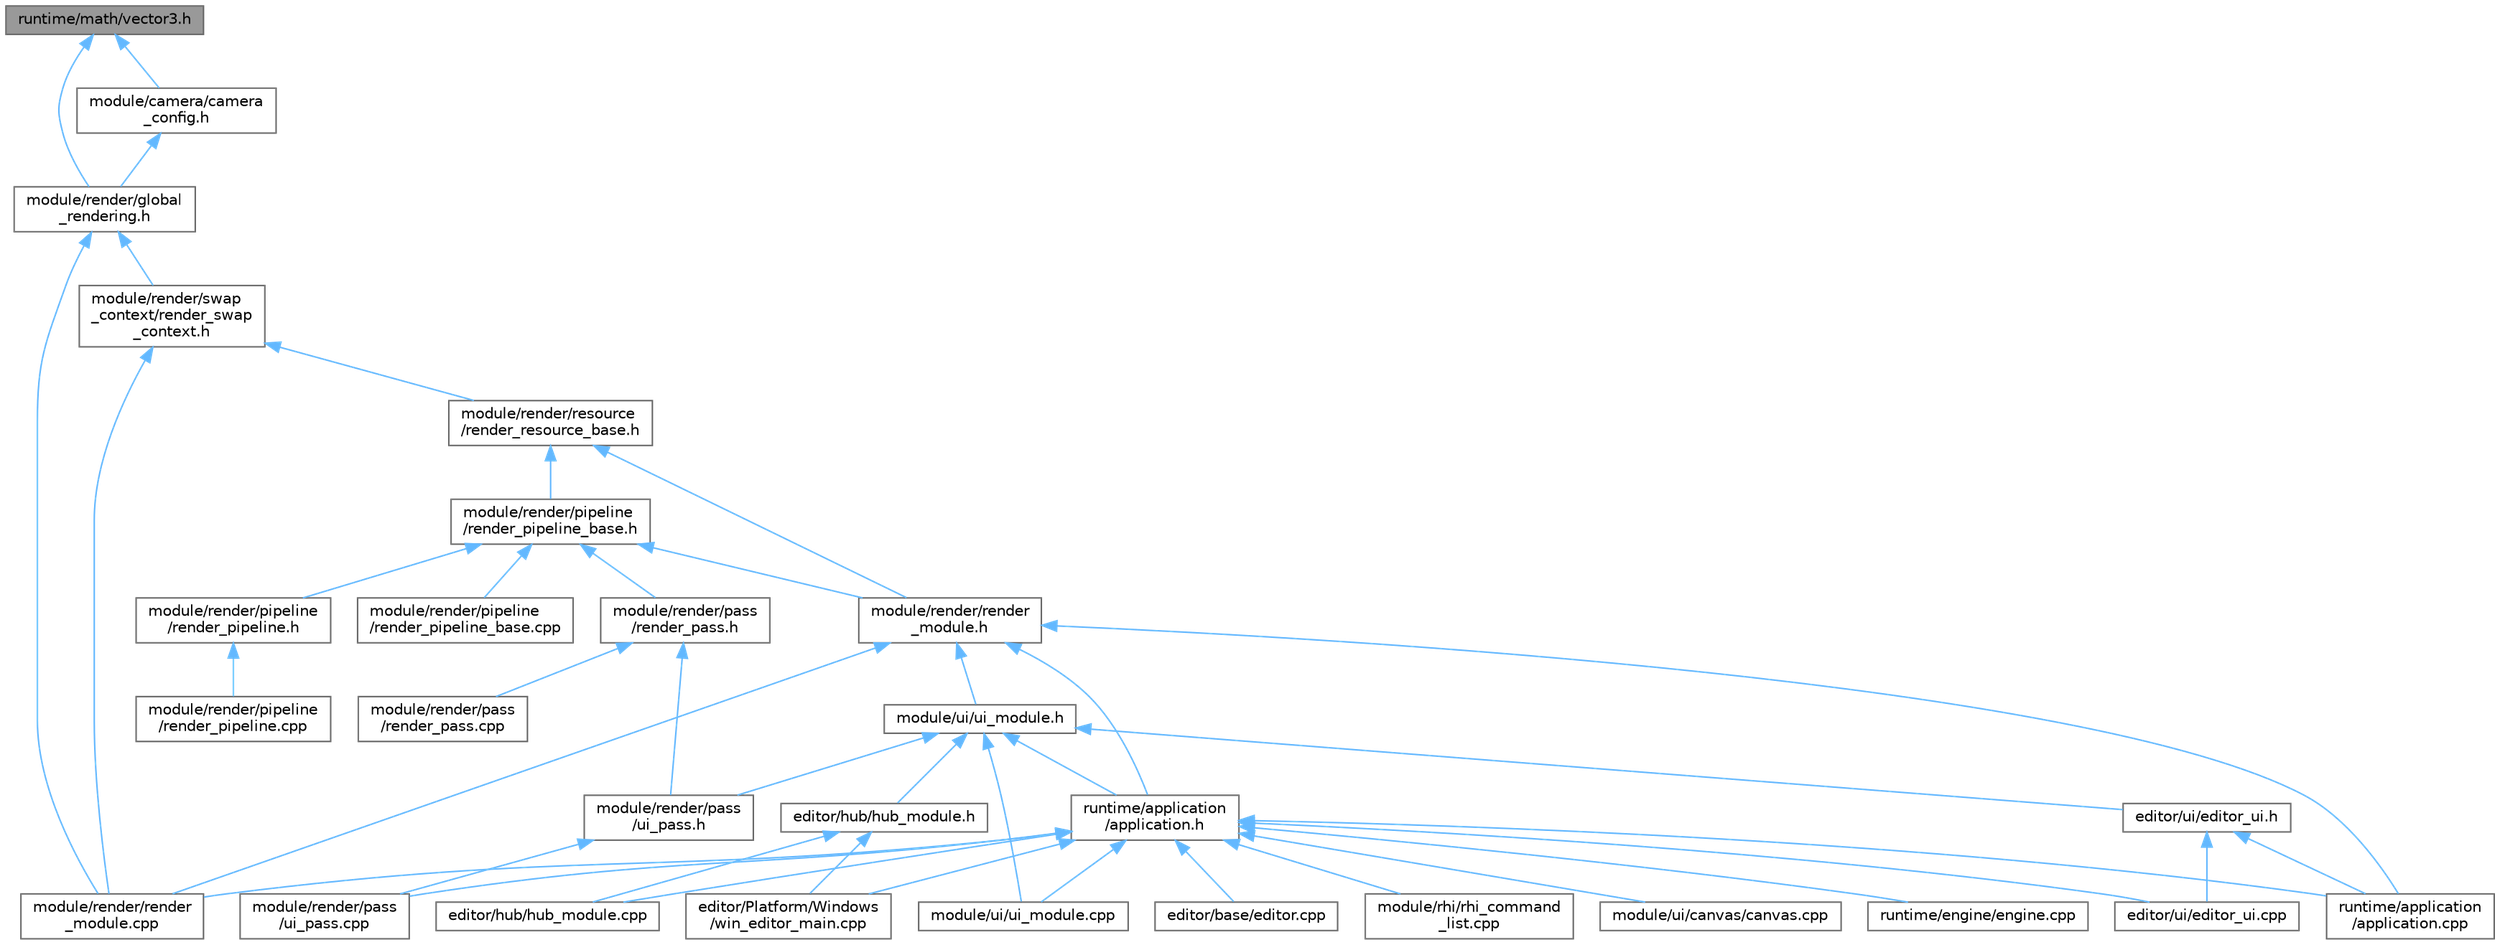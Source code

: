 digraph "runtime/math/vector3.h"
{
 // LATEX_PDF_SIZE
  bgcolor="transparent";
  edge [fontname=Helvetica,fontsize=10,labelfontname=Helvetica,labelfontsize=10];
  node [fontname=Helvetica,fontsize=10,shape=box,height=0.2,width=0.4];
  Node1 [id="Node000001",label="runtime/math/vector3.h",height=0.2,width=0.4,color="gray40", fillcolor="grey60", style="filled", fontcolor="black",tooltip=" "];
  Node1 -> Node2 [id="edge42_Node000001_Node000002",dir="back",color="steelblue1",style="solid",tooltip=" "];
  Node2 [id="Node000002",label="module/camera/camera\l_config.h",height=0.2,width=0.4,color="grey40", fillcolor="white", style="filled",URL="$camera__config_8h.html",tooltip=" "];
  Node2 -> Node3 [id="edge43_Node000002_Node000003",dir="back",color="steelblue1",style="solid",tooltip=" "];
  Node3 [id="Node000003",label="module/render/global\l_rendering.h",height=0.2,width=0.4,color="grey40", fillcolor="white", style="filled",URL="$global__rendering_8h.html",tooltip=" "];
  Node3 -> Node4 [id="edge44_Node000003_Node000004",dir="back",color="steelblue1",style="solid",tooltip=" "];
  Node4 [id="Node000004",label="module/render/render\l_module.cpp",height=0.2,width=0.4,color="grey40", fillcolor="white", style="filled",URL="$render__module_8cpp.html",tooltip=" "];
  Node3 -> Node5 [id="edge45_Node000003_Node000005",dir="back",color="steelblue1",style="solid",tooltip=" "];
  Node5 [id="Node000005",label="module/render/swap\l_context/render_swap\l_context.h",height=0.2,width=0.4,color="grey40", fillcolor="white", style="filled",URL="$render__swap__context_8h.html",tooltip=" "];
  Node5 -> Node4 [id="edge46_Node000005_Node000004",dir="back",color="steelblue1",style="solid",tooltip=" "];
  Node5 -> Node6 [id="edge47_Node000005_Node000006",dir="back",color="steelblue1",style="solid",tooltip=" "];
  Node6 [id="Node000006",label="module/render/resource\l/render_resource_base.h",height=0.2,width=0.4,color="grey40", fillcolor="white", style="filled",URL="$render__resource__base_8h.html",tooltip=" "];
  Node6 -> Node7 [id="edge48_Node000006_Node000007",dir="back",color="steelblue1",style="solid",tooltip=" "];
  Node7 [id="Node000007",label="module/render/pipeline\l/render_pipeline_base.h",height=0.2,width=0.4,color="grey40", fillcolor="white", style="filled",URL="$render__pipeline__base_8h.html",tooltip=" "];
  Node7 -> Node8 [id="edge49_Node000007_Node000008",dir="back",color="steelblue1",style="solid",tooltip=" "];
  Node8 [id="Node000008",label="module/render/pass\l/render_pass.h",height=0.2,width=0.4,color="grey40", fillcolor="white", style="filled",URL="$render__pass_8h.html",tooltip=" "];
  Node8 -> Node9 [id="edge50_Node000008_Node000009",dir="back",color="steelblue1",style="solid",tooltip=" "];
  Node9 [id="Node000009",label="module/render/pass\l/render_pass.cpp",height=0.2,width=0.4,color="grey40", fillcolor="white", style="filled",URL="$render__pass_8cpp.html",tooltip=" "];
  Node8 -> Node10 [id="edge51_Node000008_Node000010",dir="back",color="steelblue1",style="solid",tooltip=" "];
  Node10 [id="Node000010",label="module/render/pass\l/ui_pass.h",height=0.2,width=0.4,color="grey40", fillcolor="white", style="filled",URL="$ui__pass_8h.html",tooltip=" "];
  Node10 -> Node11 [id="edge52_Node000010_Node000011",dir="back",color="steelblue1",style="solid",tooltip=" "];
  Node11 [id="Node000011",label="module/render/pass\l/ui_pass.cpp",height=0.2,width=0.4,color="grey40", fillcolor="white", style="filled",URL="$ui__pass_8cpp.html",tooltip=" "];
  Node7 -> Node12 [id="edge53_Node000007_Node000012",dir="back",color="steelblue1",style="solid",tooltip=" "];
  Node12 [id="Node000012",label="module/render/pipeline\l/render_pipeline.h",height=0.2,width=0.4,color="grey40", fillcolor="white", style="filled",URL="$render__pipeline_8h.html",tooltip=" "];
  Node12 -> Node13 [id="edge54_Node000012_Node000013",dir="back",color="steelblue1",style="solid",tooltip=" "];
  Node13 [id="Node000013",label="module/render/pipeline\l/render_pipeline.cpp",height=0.2,width=0.4,color="grey40", fillcolor="white", style="filled",URL="$render__pipeline_8cpp.html",tooltip=" "];
  Node7 -> Node14 [id="edge55_Node000007_Node000014",dir="back",color="steelblue1",style="solid",tooltip=" "];
  Node14 [id="Node000014",label="module/render/pipeline\l/render_pipeline_base.cpp",height=0.2,width=0.4,color="grey40", fillcolor="white", style="filled",URL="$render__pipeline__base_8cpp.html",tooltip=" "];
  Node7 -> Node15 [id="edge56_Node000007_Node000015",dir="back",color="steelblue1",style="solid",tooltip=" "];
  Node15 [id="Node000015",label="module/render/render\l_module.h",height=0.2,width=0.4,color="grey40", fillcolor="white", style="filled",URL="$render__module_8h.html",tooltip=" "];
  Node15 -> Node4 [id="edge57_Node000015_Node000004",dir="back",color="steelblue1",style="solid",tooltip=" "];
  Node15 -> Node16 [id="edge58_Node000015_Node000016",dir="back",color="steelblue1",style="solid",tooltip=" "];
  Node16 [id="Node000016",label="module/ui/ui_module.h",height=0.2,width=0.4,color="grey40", fillcolor="white", style="filled",URL="$ui__module_8h.html",tooltip=" "];
  Node16 -> Node17 [id="edge59_Node000016_Node000017",dir="back",color="steelblue1",style="solid",tooltip=" "];
  Node17 [id="Node000017",label="editor/hub/hub_module.h",height=0.2,width=0.4,color="grey40", fillcolor="white", style="filled",URL="$hub__module_8h.html",tooltip=" "];
  Node17 -> Node18 [id="edge60_Node000017_Node000018",dir="back",color="steelblue1",style="solid",tooltip=" "];
  Node18 [id="Node000018",label="editor/Platform/Windows\l/win_editor_main.cpp",height=0.2,width=0.4,color="grey40", fillcolor="white", style="filled",URL="$win__editor__main_8cpp.html",tooltip=" "];
  Node17 -> Node19 [id="edge61_Node000017_Node000019",dir="back",color="steelblue1",style="solid",tooltip=" "];
  Node19 [id="Node000019",label="editor/hub/hub_module.cpp",height=0.2,width=0.4,color="grey40", fillcolor="white", style="filled",URL="$hub__module_8cpp.html",tooltip=" "];
  Node16 -> Node20 [id="edge62_Node000016_Node000020",dir="back",color="steelblue1",style="solid",tooltip=" "];
  Node20 [id="Node000020",label="editor/ui/editor_ui.h",height=0.2,width=0.4,color="grey40", fillcolor="white", style="filled",URL="$editor__ui_8h.html",tooltip=" "];
  Node20 -> Node21 [id="edge63_Node000020_Node000021",dir="back",color="steelblue1",style="solid",tooltip=" "];
  Node21 [id="Node000021",label="editor/ui/editor_ui.cpp",height=0.2,width=0.4,color="grey40", fillcolor="white", style="filled",URL="$editor__ui_8cpp.html",tooltip=" "];
  Node20 -> Node22 [id="edge64_Node000020_Node000022",dir="back",color="steelblue1",style="solid",tooltip=" "];
  Node22 [id="Node000022",label="runtime/application\l/application.cpp",height=0.2,width=0.4,color="grey40", fillcolor="white", style="filled",URL="$application_8cpp.html",tooltip=" "];
  Node16 -> Node10 [id="edge65_Node000016_Node000010",dir="back",color="steelblue1",style="solid",tooltip=" "];
  Node16 -> Node23 [id="edge66_Node000016_Node000023",dir="back",color="steelblue1",style="solid",tooltip=" "];
  Node23 [id="Node000023",label="module/ui/ui_module.cpp",height=0.2,width=0.4,color="grey40", fillcolor="white", style="filled",URL="$ui__module_8cpp.html",tooltip=" "];
  Node16 -> Node24 [id="edge67_Node000016_Node000024",dir="back",color="steelblue1",style="solid",tooltip=" "];
  Node24 [id="Node000024",label="runtime/application\l/application.h",height=0.2,width=0.4,color="grey40", fillcolor="white", style="filled",URL="$application_8h.html",tooltip=" "];
  Node24 -> Node18 [id="edge68_Node000024_Node000018",dir="back",color="steelblue1",style="solid",tooltip=" "];
  Node24 -> Node25 [id="edge69_Node000024_Node000025",dir="back",color="steelblue1",style="solid",tooltip=" "];
  Node25 [id="Node000025",label="editor/base/editor.cpp",height=0.2,width=0.4,color="grey40", fillcolor="white", style="filled",URL="$editor_8cpp.html",tooltip=" "];
  Node24 -> Node19 [id="edge70_Node000024_Node000019",dir="back",color="steelblue1",style="solid",tooltip=" "];
  Node24 -> Node21 [id="edge71_Node000024_Node000021",dir="back",color="steelblue1",style="solid",tooltip=" "];
  Node24 -> Node11 [id="edge72_Node000024_Node000011",dir="back",color="steelblue1",style="solid",tooltip=" "];
  Node24 -> Node4 [id="edge73_Node000024_Node000004",dir="back",color="steelblue1",style="solid",tooltip=" "];
  Node24 -> Node26 [id="edge74_Node000024_Node000026",dir="back",color="steelblue1",style="solid",tooltip=" "];
  Node26 [id="Node000026",label="module/rhi/rhi_command\l_list.cpp",height=0.2,width=0.4,color="grey40", fillcolor="white", style="filled",URL="$rhi__command__list_8cpp.html",tooltip=" "];
  Node24 -> Node27 [id="edge75_Node000024_Node000027",dir="back",color="steelblue1",style="solid",tooltip=" "];
  Node27 [id="Node000027",label="module/ui/canvas/canvas.cpp",height=0.2,width=0.4,color="grey40", fillcolor="white", style="filled",URL="$canvas_8cpp.html",tooltip=" "];
  Node24 -> Node23 [id="edge76_Node000024_Node000023",dir="back",color="steelblue1",style="solid",tooltip=" "];
  Node24 -> Node22 [id="edge77_Node000024_Node000022",dir="back",color="steelblue1",style="solid",tooltip=" "];
  Node24 -> Node28 [id="edge78_Node000024_Node000028",dir="back",color="steelblue1",style="solid",tooltip=" "];
  Node28 [id="Node000028",label="runtime/engine/engine.cpp",height=0.2,width=0.4,color="grey40", fillcolor="white", style="filled",URL="$engine_8cpp.html",tooltip=" "];
  Node15 -> Node22 [id="edge79_Node000015_Node000022",dir="back",color="steelblue1",style="solid",tooltip=" "];
  Node15 -> Node24 [id="edge80_Node000015_Node000024",dir="back",color="steelblue1",style="solid",tooltip=" "];
  Node6 -> Node15 [id="edge81_Node000006_Node000015",dir="back",color="steelblue1",style="solid",tooltip=" "];
  Node1 -> Node3 [id="edge82_Node000001_Node000003",dir="back",color="steelblue1",style="solid",tooltip=" "];
}
